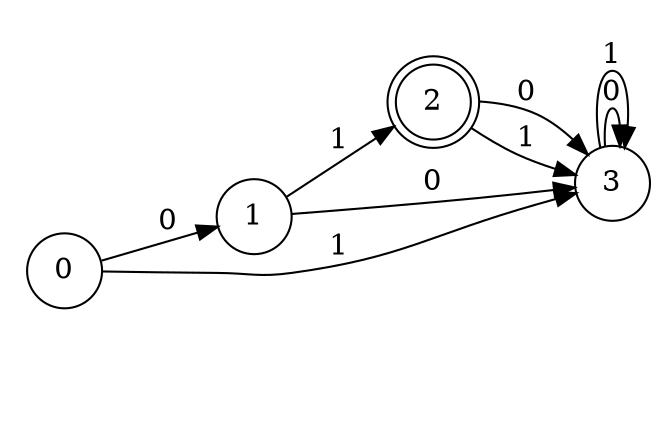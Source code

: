 digraph  {
__start0 [label="" shape="none"];

rankdir=LR;
size="8,5";

s0 [style="filled", color="black", fillcolor="white" shape="circle", label="0"];
s1 [style="filled", color="black", fillcolor="white" shape="circle", label="1"];
s2 [style="rounded,filled", color="black", fillcolor="white" shape="doublecircle", label="2"];
s3 [style="filled", color="black", fillcolor="white" shape="circle", label="3"];
s0 -> s1 [label="0"];
s0 -> s3 [label="1"];
s1 -> s3 [label="0"];
s1 -> s2 [label="1"];
s2 -> s3 [label="0"];
s2 -> s3 [label="1"];
s3 -> s3 [label="0"];
s3 -> s3 [label="1"];

}